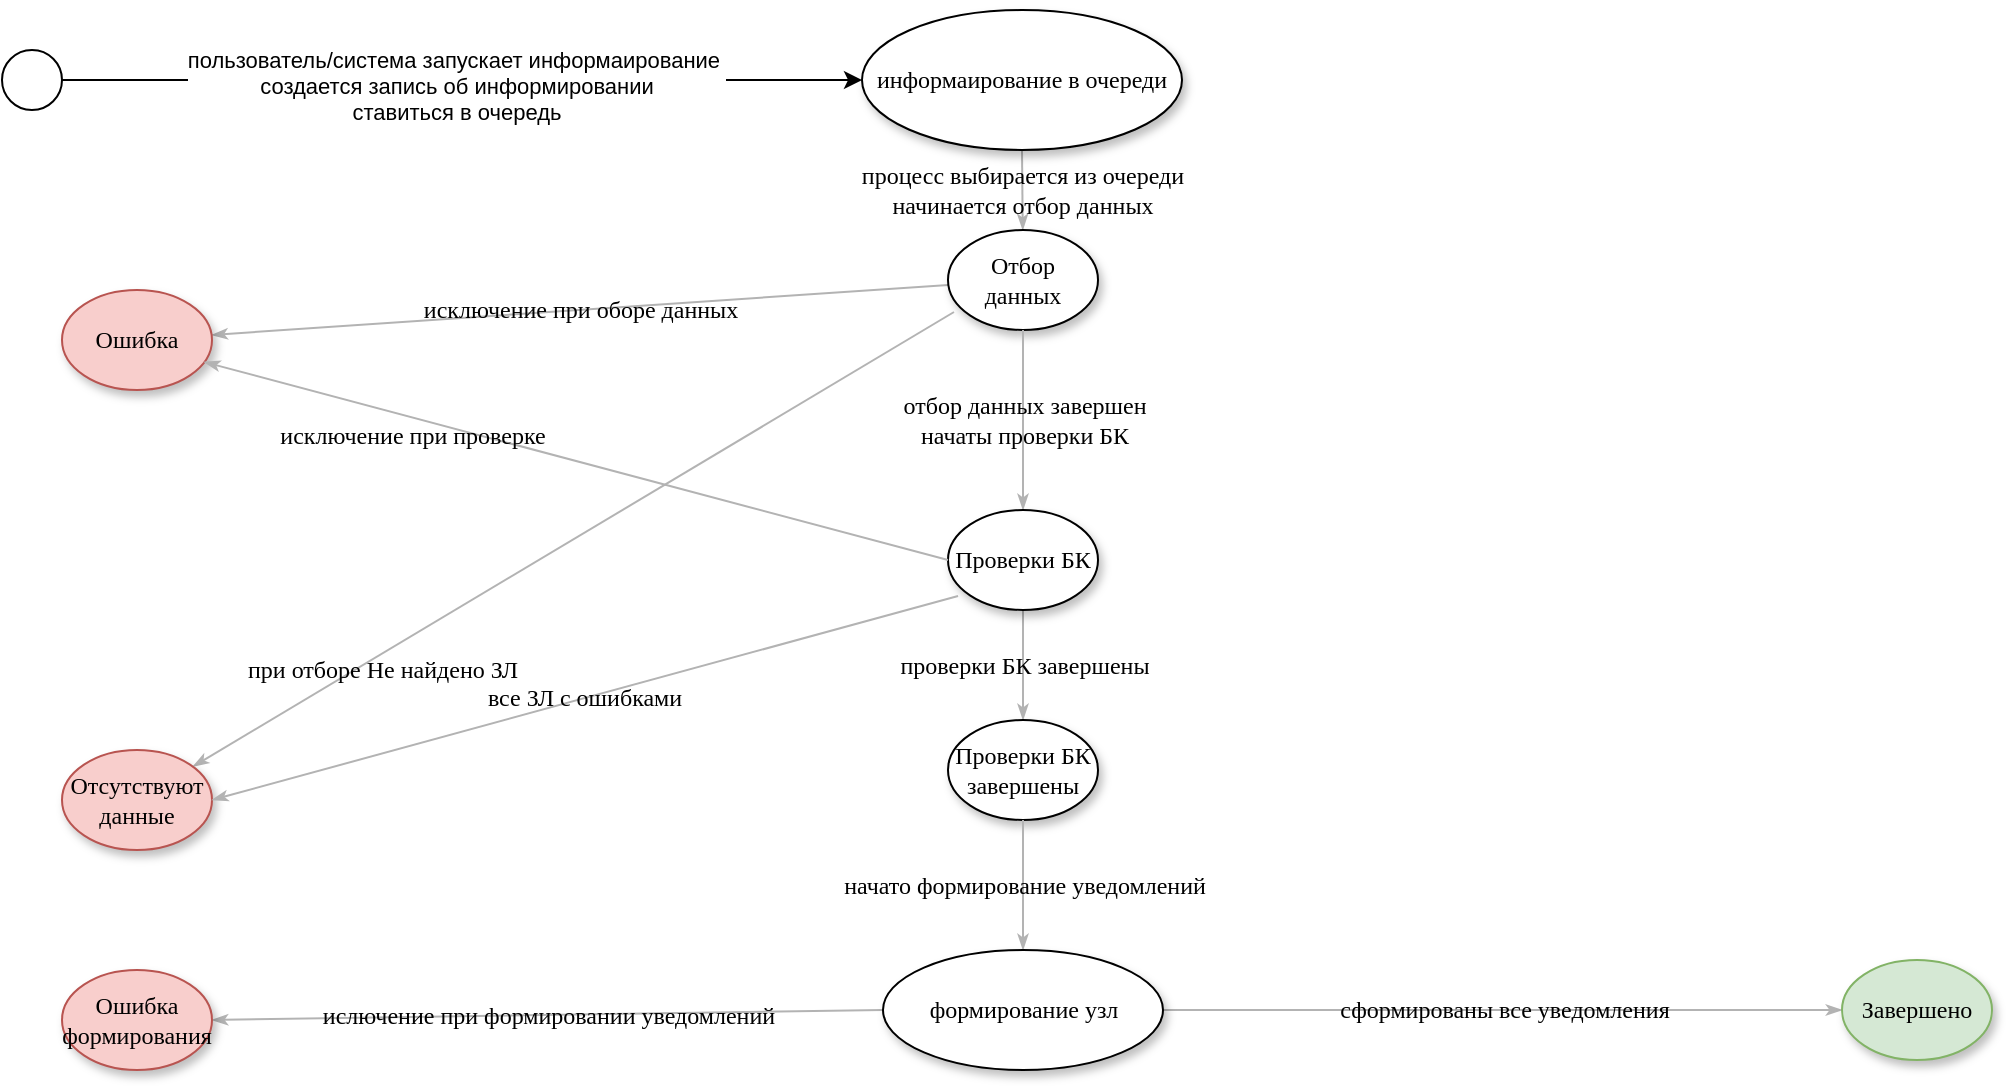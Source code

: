 <mxfile version="21.6.9" type="github" pages="2">
  <diagram name="Процесс" id="42789a77-a242-8287-6e28-9cd8cfd52e62">
    <mxGraphModel dx="1272" dy="733" grid="1" gridSize="10" guides="1" tooltips="1" connect="1" arrows="1" fold="1" page="1" pageScale="1" pageWidth="1100" pageHeight="850" background="none" math="0" shadow="0">
      <root>
        <mxCell id="0" />
        <mxCell id="1" parent="0" />
        <mxCell id="1ea317790d2ca983-13" value="процесс выбирается из очереди&lt;br&gt;начинается отбор данных" style="edgeStyle=none;rounded=1;html=1;labelBackgroundColor=none;startArrow=none;startFill=0;startSize=5;endArrow=classicThin;endFill=1;endSize=5;jettySize=auto;orthogonalLoop=1;strokeColor=#B3B3B3;strokeWidth=1;fontFamily=Verdana;fontSize=12" parent="1" source="1ea317790d2ca983-1" target="1ea317790d2ca983-9" edge="1">
          <mxGeometry relative="1" as="geometry" />
        </mxCell>
        <mxCell id="1ea317790d2ca983-1" value="информаирование в очереди" style="ellipse;whiteSpace=wrap;html=1;rounded=0;shadow=1;comic=0;labelBackgroundColor=none;strokeWidth=1;fontFamily=Verdana;fontSize=12;align=center;" parent="1" vertex="1">
          <mxGeometry x="470" y="20" width="160" height="70" as="geometry" />
        </mxCell>
        <mxCell id="1ea317790d2ca983-21" value="relation" style="edgeStyle=none;rounded=1;html=1;labelBackgroundColor=none;startArrow=none;startFill=0;startSize=5;endArrow=classicThin;endFill=1;endSize=5;jettySize=auto;orthogonalLoop=1;strokeColor=#B3B3B3;strokeWidth=1;fontFamily=Verdana;fontSize=12" parent="1" source="1ea317790d2ca983-2" edge="1">
          <mxGeometry relative="1" as="geometry">
            <mxPoint x="414.202" y="322.616" as="targetPoint" />
          </mxGeometry>
        </mxCell>
        <mxCell id="1ea317790d2ca983-22" value="relation" style="edgeStyle=none;rounded=1;html=1;labelBackgroundColor=none;startArrow=none;startFill=0;startSize=5;endArrow=classicThin;endFill=1;endSize=5;jettySize=auto;orthogonalLoop=1;strokeColor=#B3B3B3;strokeWidth=1;fontFamily=Verdana;fontSize=12" parent="1" source="1ea317790d2ca983-2" edge="1">
          <mxGeometry relative="1" as="geometry">
            <mxPoint x="571.499" y="322.39" as="targetPoint" />
          </mxGeometry>
        </mxCell>
        <mxCell id="1ea317790d2ca983-15" value="relation" style="edgeStyle=none;rounded=1;html=1;labelBackgroundColor=none;startArrow=none;startFill=0;startSize=5;endArrow=classicThin;endFill=1;endSize=5;jettySize=auto;orthogonalLoop=1;strokeColor=#B3B3B3;strokeWidth=1;fontFamily=Verdana;fontSize=12" parent="1" target="1ea317790d2ca983-4" edge="1">
          <mxGeometry relative="1" as="geometry">
            <mxPoint x="708.381" y="230.753" as="sourcePoint" />
          </mxGeometry>
        </mxCell>
        <mxCell id="1ea317790d2ca983-16" value="сформированы все уведомления" style="edgeStyle=none;rounded=1;html=1;labelBackgroundColor=none;startArrow=none;startFill=0;startSize=5;endArrow=classicThin;endFill=1;endSize=5;jettySize=auto;orthogonalLoop=1;strokeColor=#B3B3B3;strokeWidth=1;fontFamily=Verdana;fontSize=12;exitX=1;exitY=0.5;exitDx=0;exitDy=0;" parent="1" source="6zdZu1xOQH_9_6lhA5Ge-17" target="1ea317790d2ca983-5" edge="1">
          <mxGeometry relative="1" as="geometry" />
        </mxCell>
        <mxCell id="1ea317790d2ca983-5" value="&lt;span&gt;Завершено&lt;/span&gt;" style="ellipse;whiteSpace=wrap;html=1;rounded=0;shadow=1;comic=0;labelBackgroundColor=none;strokeWidth=1;fontFamily=Verdana;fontSize=12;align=center;fillColor=#d5e8d4;strokeColor=#82b366;" parent="1" vertex="1">
          <mxGeometry x="960" y="495" width="75" height="50" as="geometry" />
        </mxCell>
        <mxCell id="1ea317790d2ca983-23" value="relation" style="edgeStyle=none;rounded=1;html=1;labelBackgroundColor=none;startArrow=none;startFill=0;startSize=5;endArrow=classicThin;endFill=1;endSize=5;jettySize=auto;orthogonalLoop=1;strokeColor=#B3B3B3;strokeWidth=1;fontFamily=Verdana;fontSize=12" parent="1" source="1ea317790d2ca983-6" edge="1">
          <mxGeometry relative="1" as="geometry">
            <mxPoint x="540.523" y="385.266" as="targetPoint" />
          </mxGeometry>
        </mxCell>
        <mxCell id="1ea317790d2ca983-24" value="relation" style="edgeStyle=none;rounded=1;html=1;labelBackgroundColor=none;startArrow=none;startFill=0;startSize=5;endArrow=classicThin;endFill=1;endSize=5;jettySize=auto;orthogonalLoop=1;strokeColor=#B3B3B3;strokeWidth=1;fontFamily=Verdana;fontSize=12" parent="1" target="1ea317790d2ca983-8" edge="1">
          <mxGeometry relative="1" as="geometry">
            <mxPoint x="427.5" y="360" as="sourcePoint" />
          </mxGeometry>
        </mxCell>
        <mxCell id="1ea317790d2ca983-19" value="исключение при оборе данных" style="edgeStyle=none;rounded=1;html=1;labelBackgroundColor=none;startArrow=none;startFill=0;startSize=5;endArrow=classicThin;endFill=1;endSize=5;jettySize=auto;orthogonalLoop=1;strokeColor=#B3B3B3;strokeWidth=1;fontFamily=Verdana;fontSize=12" parent="1" source="1ea317790d2ca983-9" target="1ea317790d2ca983-10" edge="1">
          <mxGeometry relative="1" as="geometry" />
        </mxCell>
        <mxCell id="1ea317790d2ca983-9" value="Отбор данных" style="ellipse;whiteSpace=wrap;html=1;rounded=0;shadow=1;comic=0;labelBackgroundColor=none;strokeWidth=1;fontFamily=Verdana;fontSize=12;align=center;" parent="1" vertex="1">
          <mxGeometry x="513" y="130" width="75" height="50" as="geometry" />
        </mxCell>
        <mxCell id="1ea317790d2ca983-20" value="отбор данных завершен&lt;br&gt;начаты проверки БК" style="edgeStyle=none;rounded=1;html=1;labelBackgroundColor=none;startArrow=none;startFill=0;startSize=5;endArrow=classicThin;endFill=1;endSize=5;jettySize=auto;orthogonalLoop=1;strokeColor=#B3B3B3;strokeWidth=1;fontFamily=Verdana;fontSize=12;" parent="1" source="1ea317790d2ca983-9" target="1ea317790d2ca983-11" edge="1">
          <mxGeometry x="0.001" relative="1" as="geometry">
            <mxPoint x="320" y="430" as="sourcePoint" />
            <mxPoint as="offset" />
          </mxGeometry>
        </mxCell>
        <mxCell id="1ea317790d2ca983-10" value="&lt;span&gt;Ошибка&lt;/span&gt;" style="ellipse;whiteSpace=wrap;html=1;rounded=0;shadow=1;comic=0;labelBackgroundColor=none;strokeWidth=1;fontFamily=Verdana;fontSize=12;align=center;fillColor=#f8cecc;strokeColor=#b85450;" parent="1" vertex="1">
          <mxGeometry x="70" y="160" width="75" height="50" as="geometry" />
        </mxCell>
        <mxCell id="1ea317790d2ca983-18" value="проверки БК завершены" style="edgeStyle=none;rounded=1;html=1;labelBackgroundColor=none;startArrow=none;startFill=0;startSize=5;endArrow=classicThin;endFill=1;endSize=5;jettySize=auto;orthogonalLoop=1;strokeColor=#B3B3B3;strokeWidth=1;fontFamily=Verdana;fontSize=12;entryX=0.5;entryY=0;entryDx=0;entryDy=0;" parent="1" source="1ea317790d2ca983-11" target="6zdZu1xOQH_9_6lhA5Ge-13" edge="1">
          <mxGeometry relative="1" as="geometry">
            <mxPoint x="440" y="540" as="targetPoint" />
          </mxGeometry>
        </mxCell>
        <mxCell id="1ea317790d2ca983-11" value="&lt;span&gt;Проверки БК&lt;/span&gt;" style="ellipse;whiteSpace=wrap;html=1;rounded=0;shadow=1;comic=0;labelBackgroundColor=none;strokeWidth=1;fontFamily=Verdana;fontSize=12;align=center;" parent="1" vertex="1">
          <mxGeometry x="513" y="270" width="75" height="50" as="geometry" />
        </mxCell>
        <mxCell id="6zdZu1xOQH_9_6lhA5Ge-2" style="rounded=0;orthogonalLoop=1;jettySize=auto;html=1;exitX=1;exitY=0.5;exitDx=0;exitDy=0;entryX=0;entryY=0.5;entryDx=0;entryDy=0;" edge="1" parent="1" source="6zdZu1xOQH_9_6lhA5Ge-1" target="1ea317790d2ca983-1">
          <mxGeometry relative="1" as="geometry" />
        </mxCell>
        <mxCell id="6zdZu1xOQH_9_6lhA5Ge-3" value="пользователь/система запускает информаирование&amp;nbsp;&lt;br&gt;создается запись об информировании&lt;br&gt;ставиться в очередь" style="edgeLabel;html=1;align=center;verticalAlign=middle;resizable=0;points=[];" vertex="1" connectable="0" parent="6zdZu1xOQH_9_6lhA5Ge-2">
          <mxGeometry x="-0.015" y="-3" relative="1" as="geometry">
            <mxPoint as="offset" />
          </mxGeometry>
        </mxCell>
        <mxCell id="6zdZu1xOQH_9_6lhA5Ge-1" value="" style="ellipse;whiteSpace=wrap;html=1;aspect=fixed;" vertex="1" parent="1">
          <mxGeometry x="40" y="40" width="30" height="30" as="geometry" />
        </mxCell>
        <mxCell id="6zdZu1xOQH_9_6lhA5Ge-5" value="при отборе Не найдено ЗЛ" style="edgeStyle=none;rounded=1;html=1;labelBackgroundColor=none;startArrow=none;startFill=0;startSize=5;endArrow=classicThin;endFill=1;endSize=5;jettySize=auto;orthogonalLoop=1;strokeColor=#B3B3B3;strokeWidth=1;fontFamily=Verdana;fontSize=12;exitX=0.04;exitY=0.82;exitDx=0;exitDy=0;exitPerimeter=0;" edge="1" parent="1" target="6zdZu1xOQH_9_6lhA5Ge-6" source="1ea317790d2ca983-9">
          <mxGeometry x="0.522" y="7" relative="1" as="geometry">
            <mxPoint x="98" y="240" as="sourcePoint" />
            <mxPoint as="offset" />
          </mxGeometry>
        </mxCell>
        <mxCell id="6zdZu1xOQH_9_6lhA5Ge-6" value="&lt;span&gt;Отсутствуют данные&lt;/span&gt;" style="ellipse;whiteSpace=wrap;html=1;rounded=0;shadow=1;comic=0;labelBackgroundColor=none;strokeWidth=1;fontFamily=Verdana;fontSize=12;align=center;fillColor=#f8cecc;strokeColor=#b85450;" vertex="1" parent="1">
          <mxGeometry x="70" y="390" width="75" height="50" as="geometry" />
        </mxCell>
        <mxCell id="6zdZu1xOQH_9_6lhA5Ge-9" value="исключение при проверке" style="edgeStyle=none;rounded=1;html=1;labelBackgroundColor=none;startArrow=none;startFill=0;startSize=5;endArrow=classicThin;endFill=1;endSize=5;jettySize=auto;orthogonalLoop=1;strokeColor=#B3B3B3;strokeWidth=1;fontFamily=Verdana;fontSize=12;exitX=0;exitY=0.5;exitDx=0;exitDy=0;entryX=0.947;entryY=0.72;entryDx=0;entryDy=0;entryPerimeter=0;" edge="1" parent="1" source="1ea317790d2ca983-11" target="1ea317790d2ca983-10">
          <mxGeometry x="0.43" y="9" relative="1" as="geometry">
            <mxPoint x="187" y="430" as="sourcePoint" />
            <mxPoint x="170" y="700" as="targetPoint" />
            <mxPoint as="offset" />
          </mxGeometry>
        </mxCell>
        <mxCell id="6zdZu1xOQH_9_6lhA5Ge-11" value="все ЗЛ с ошибками" style="edgeStyle=none;rounded=1;html=1;labelBackgroundColor=none;startArrow=none;startFill=0;startSize=5;endArrow=classicThin;endFill=1;endSize=5;jettySize=auto;orthogonalLoop=1;strokeColor=#B3B3B3;strokeWidth=1;fontFamily=Verdana;fontSize=12;entryX=1;entryY=0.5;entryDx=0;entryDy=0;exitX=0.067;exitY=0.86;exitDx=0;exitDy=0;exitPerimeter=0;" edge="1" parent="1" target="6zdZu1xOQH_9_6lhA5Ge-6" source="1ea317790d2ca983-11">
          <mxGeometry relative="1" as="geometry">
            <mxPoint x="341" y="603" as="sourcePoint" />
          </mxGeometry>
        </mxCell>
        <mxCell id="6zdZu1xOQH_9_6lhA5Ge-13" value="Проверки БК завершены" style="ellipse;whiteSpace=wrap;html=1;rounded=0;shadow=1;comic=0;labelBackgroundColor=none;strokeWidth=1;fontFamily=Verdana;fontSize=12;align=center;" vertex="1" parent="1">
          <mxGeometry x="513" y="375" width="75" height="50" as="geometry" />
        </mxCell>
        <mxCell id="6zdZu1xOQH_9_6lhA5Ge-14" value="начато формирование уведомлений" style="edgeStyle=none;rounded=1;html=1;labelBackgroundColor=none;startArrow=none;startFill=0;startSize=5;endArrow=classicThin;endFill=1;endSize=5;jettySize=auto;orthogonalLoop=1;strokeColor=#B3B3B3;strokeWidth=1;fontFamily=Verdana;fontSize=12;exitX=0.5;exitY=1;exitDx=0;exitDy=0;entryX=0.5;entryY=0;entryDx=0;entryDy=0;" edge="1" parent="1" source="6zdZu1xOQH_9_6lhA5Ge-13" target="6zdZu1xOQH_9_6lhA5Ge-17">
          <mxGeometry relative="1" as="geometry">
            <mxPoint x="1090" y="540" as="targetPoint" />
            <mxPoint x="550.5" y="620" as="sourcePoint" />
          </mxGeometry>
        </mxCell>
        <mxCell id="6zdZu1xOQH_9_6lhA5Ge-16" value="ислючение при формировании уведомлений" style="edgeStyle=none;rounded=1;html=1;labelBackgroundColor=none;startArrow=none;startFill=0;startSize=5;endArrow=classicThin;endFill=1;endSize=5;jettySize=auto;orthogonalLoop=1;strokeColor=#B3B3B3;strokeWidth=1;fontFamily=Verdana;fontSize=12;exitX=0;exitY=0.5;exitDx=0;exitDy=0;entryX=1;entryY=0.5;entryDx=0;entryDy=0;" edge="1" parent="1" source="6zdZu1xOQH_9_6lhA5Ge-17" target="6zdZu1xOQH_9_6lhA5Ge-19">
          <mxGeometry relative="1" as="geometry">
            <mxPoint x="1140" y="270" as="targetPoint" />
          </mxGeometry>
        </mxCell>
        <mxCell id="6zdZu1xOQH_9_6lhA5Ge-17" value="формирование узл" style="ellipse;whiteSpace=wrap;html=1;rounded=0;shadow=1;comic=0;labelBackgroundColor=none;strokeWidth=1;fontFamily=Verdana;fontSize=12;align=center;" vertex="1" parent="1">
          <mxGeometry x="480.5" y="490" width="140" height="60" as="geometry" />
        </mxCell>
        <mxCell id="6zdZu1xOQH_9_6lhA5Ge-19" value="&lt;span&gt;Ошибка формирования&lt;/span&gt;" style="ellipse;whiteSpace=wrap;html=1;rounded=0;shadow=1;comic=0;labelBackgroundColor=none;strokeWidth=1;fontFamily=Verdana;fontSize=12;align=center;fillColor=#f8cecc;strokeColor=#b85450;" vertex="1" parent="1">
          <mxGeometry x="70" y="500" width="75" height="50" as="geometry" />
        </mxCell>
      </root>
    </mxGraphModel>
  </diagram>
  <diagram id="MwpVAmyu0Yik_o4OtPd1" name="ЗЛ">
    <mxGraphModel dx="1272" dy="733" grid="1" gridSize="10" guides="1" tooltips="1" connect="1" arrows="1" fold="1" page="1" pageScale="1" pageWidth="827" pageHeight="1169" math="0" shadow="0">
      <root>
        <mxCell id="0" />
        <mxCell id="1" parent="0" />
        <mxCell id="6XYU-7X6QYTzgDriU3_R-1" value="" style="ellipse;whiteSpace=wrap;html=1;aspect=fixed;" vertex="1" parent="1">
          <mxGeometry x="40" y="70" width="40" height="40" as="geometry" />
        </mxCell>
        <mxCell id="vZhTdbpoQ-HhvWvCmrPh-1" value="отбор данных" style="edgeStyle=none;rounded=1;html=1;labelBackgroundColor=none;startArrow=none;startFill=0;startSize=5;endArrow=classicThin;endFill=1;endSize=5;jettySize=auto;orthogonalLoop=1;strokeColor=#B3B3B3;strokeWidth=1;fontFamily=Verdana;fontSize=12;exitX=1;exitY=0.5;exitDx=0;exitDy=0;entryX=0;entryY=0.5;entryDx=0;entryDy=0;" edge="1" parent="1" source="6XYU-7X6QYTzgDriU3_R-1" target="vZhTdbpoQ-HhvWvCmrPh-2">
          <mxGeometry relative="1" as="geometry">
            <mxPoint x="310" y="90" as="targetPoint" />
          </mxGeometry>
        </mxCell>
        <mxCell id="vZhTdbpoQ-HhvWvCmrPh-2" value="Отобрано" style="ellipse;whiteSpace=wrap;html=1;rounded=0;shadow=1;comic=0;labelBackgroundColor=none;strokeWidth=1;fontFamily=Verdana;fontSize=12;align=center;" vertex="1" parent="1">
          <mxGeometry x="330" y="65" width="75" height="50" as="geometry" />
        </mxCell>
        <mxCell id="rwZ92vALk-UXT1MHfkAR-1" value="Ошибка" style="ellipse;whiteSpace=wrap;html=1;rounded=0;shadow=1;comic=0;labelBackgroundColor=none;strokeWidth=1;fontFamily=Verdana;fontSize=12;align=center;fillColor=#f8cecc;strokeColor=#b85450;" vertex="1" parent="1">
          <mxGeometry x="130" y="180" width="75" height="50" as="geometry" />
        </mxCell>
        <mxCell id="rwZ92vALk-UXT1MHfkAR-2" value="проверка БК без ошибок" style="edgeStyle=none;rounded=1;html=1;labelBackgroundColor=none;startArrow=none;startFill=0;startSize=5;endArrow=classicThin;endFill=1;endSize=5;jettySize=auto;orthogonalLoop=1;strokeColor=#B3B3B3;strokeWidth=1;fontFamily=Verdana;fontSize=12;exitX=1;exitY=1;exitDx=0;exitDy=0;entryX=0;entryY=0;entryDx=0;entryDy=0;" edge="1" parent="1" source="vZhTdbpoQ-HhvWvCmrPh-2" target="rwZ92vALk-UXT1MHfkAR-3">
          <mxGeometry relative="1" as="geometry">
            <mxPoint x="200" y="170" as="targetPoint" />
            <mxPoint x="405" y="140" as="sourcePoint" />
          </mxGeometry>
        </mxCell>
        <mxCell id="rwZ92vALk-UXT1MHfkAR-3" value="Отобрано" style="ellipse;whiteSpace=wrap;html=1;rounded=0;shadow=1;comic=0;labelBackgroundColor=none;strokeWidth=1;fontFamily=Verdana;fontSize=12;align=center;" vertex="1" parent="1">
          <mxGeometry x="530" y="180" width="75" height="50" as="geometry" />
        </mxCell>
        <mxCell id="rwZ92vALk-UXT1MHfkAR-4" value="в ходе проверки БК найдены ошибки" style="edgeStyle=none;rounded=1;html=1;labelBackgroundColor=none;startArrow=none;startFill=0;startSize=5;endArrow=classicThin;endFill=1;endSize=5;jettySize=auto;orthogonalLoop=1;strokeColor=#B3B3B3;strokeWidth=1;fontFamily=Verdana;fontSize=12;exitX=0;exitY=1;exitDx=0;exitDy=0;entryX=0.6;entryY=-0.04;entryDx=0;entryDy=0;entryPerimeter=0;" edge="1" parent="1" target="rwZ92vALk-UXT1MHfkAR-1" source="vZhTdbpoQ-HhvWvCmrPh-2">
          <mxGeometry relative="1" as="geometry">
            <mxPoint x="210" y="180" as="targetPoint" />
            <mxPoint x="378" y="125" as="sourcePoint" />
          </mxGeometry>
        </mxCell>
        <mxCell id="rwZ92vALk-UXT1MHfkAR-6" value="Отправлено" style="ellipse;whiteSpace=wrap;html=1;rounded=0;shadow=1;comic=0;labelBackgroundColor=none;strokeWidth=1;fontFamily=Verdana;fontSize=12;align=center;" vertex="1" parent="1">
          <mxGeometry x="530" y="340" width="75" height="50" as="geometry" />
        </mxCell>
        <mxCell id="rwZ92vALk-UXT1MHfkAR-8" value="сформировали уведомление&lt;br&gt;и&lt;br&gt;отправили в ВИО" style="edgeStyle=none;rounded=1;html=1;labelBackgroundColor=none;startArrow=none;startFill=0;startSize=5;endArrow=classicThin;endFill=1;endSize=5;jettySize=auto;orthogonalLoop=1;strokeColor=#B3B3B3;strokeWidth=1;fontFamily=Verdana;fontSize=12;exitX=0.5;exitY=1;exitDx=0;exitDy=0;entryX=0.5;entryY=0;entryDx=0;entryDy=0;" edge="1" parent="1" source="rwZ92vALk-UXT1MHfkAR-3" target="rwZ92vALk-UXT1MHfkAR-6">
          <mxGeometry relative="1" as="geometry">
            <mxPoint x="764" y="340" as="targetPoint" />
            <mxPoint x="590" y="268" as="sourcePoint" />
          </mxGeometry>
        </mxCell>
        <mxCell id="rwZ92vALk-UXT1MHfkAR-9" value="Доставлено" style="ellipse;whiteSpace=wrap;html=1;rounded=0;shadow=1;comic=0;labelBackgroundColor=none;strokeWidth=1;fontFamily=Verdana;fontSize=12;align=center;fillColor=#d5e8d4;strokeColor=#82b366;" vertex="1" parent="1">
          <mxGeometry x="530" y="500" width="75" height="50" as="geometry" />
        </mxCell>
        <mxCell id="rwZ92vALk-UXT1MHfkAR-10" value="получен положительный ответ от ВИО (ГЕПС)" style="edgeStyle=none;rounded=1;html=1;labelBackgroundColor=none;startArrow=none;startFill=0;startSize=5;endArrow=classicThin;endFill=1;endSize=5;jettySize=auto;orthogonalLoop=1;strokeColor=#B3B3B3;strokeWidth=1;fontFamily=Verdana;fontSize=12;entryX=0.5;entryY=0;entryDx=0;entryDy=0;exitX=0.5;exitY=1;exitDx=0;exitDy=0;" edge="1" parent="1" target="rwZ92vALk-UXT1MHfkAR-9" source="rwZ92vALk-UXT1MHfkAR-6">
          <mxGeometry relative="1" as="geometry">
            <mxPoint x="774" y="350" as="targetPoint" />
            <mxPoint x="710" y="360" as="sourcePoint" />
          </mxGeometry>
        </mxCell>
        <mxCell id="rwZ92vALk-UXT1MHfkAR-11" value="Ошибка доставки" style="ellipse;whiteSpace=wrap;html=1;rounded=0;shadow=1;comic=0;labelBackgroundColor=none;strokeWidth=1;fontFamily=Verdana;fontSize=12;align=center;fillColor=#f8cecc;strokeColor=#b85450;" vertex="1" parent="1">
          <mxGeometry x="150" y="500" width="75" height="50" as="geometry" />
        </mxCell>
        <mxCell id="rwZ92vALk-UXT1MHfkAR-12" value="получен отрицательный ответ от ВИО (ГЕПС)" style="edgeStyle=none;rounded=1;html=1;labelBackgroundColor=none;startArrow=none;startFill=0;startSize=5;endArrow=classicThin;endFill=1;endSize=5;jettySize=auto;orthogonalLoop=1;strokeColor=#B3B3B3;strokeWidth=1;fontFamily=Verdana;fontSize=12;entryX=0.5;entryY=0;entryDx=0;entryDy=0;exitX=0;exitY=0.5;exitDx=0;exitDy=0;" edge="1" parent="1" target="rwZ92vALk-UXT1MHfkAR-11" source="rwZ92vALk-UXT1MHfkAR-6">
          <mxGeometry relative="1" as="geometry">
            <mxPoint x="572" y="360" as="targetPoint" />
            <mxPoint x="366" y="400" as="sourcePoint" />
          </mxGeometry>
        </mxCell>
      </root>
    </mxGraphModel>
  </diagram>
</mxfile>
